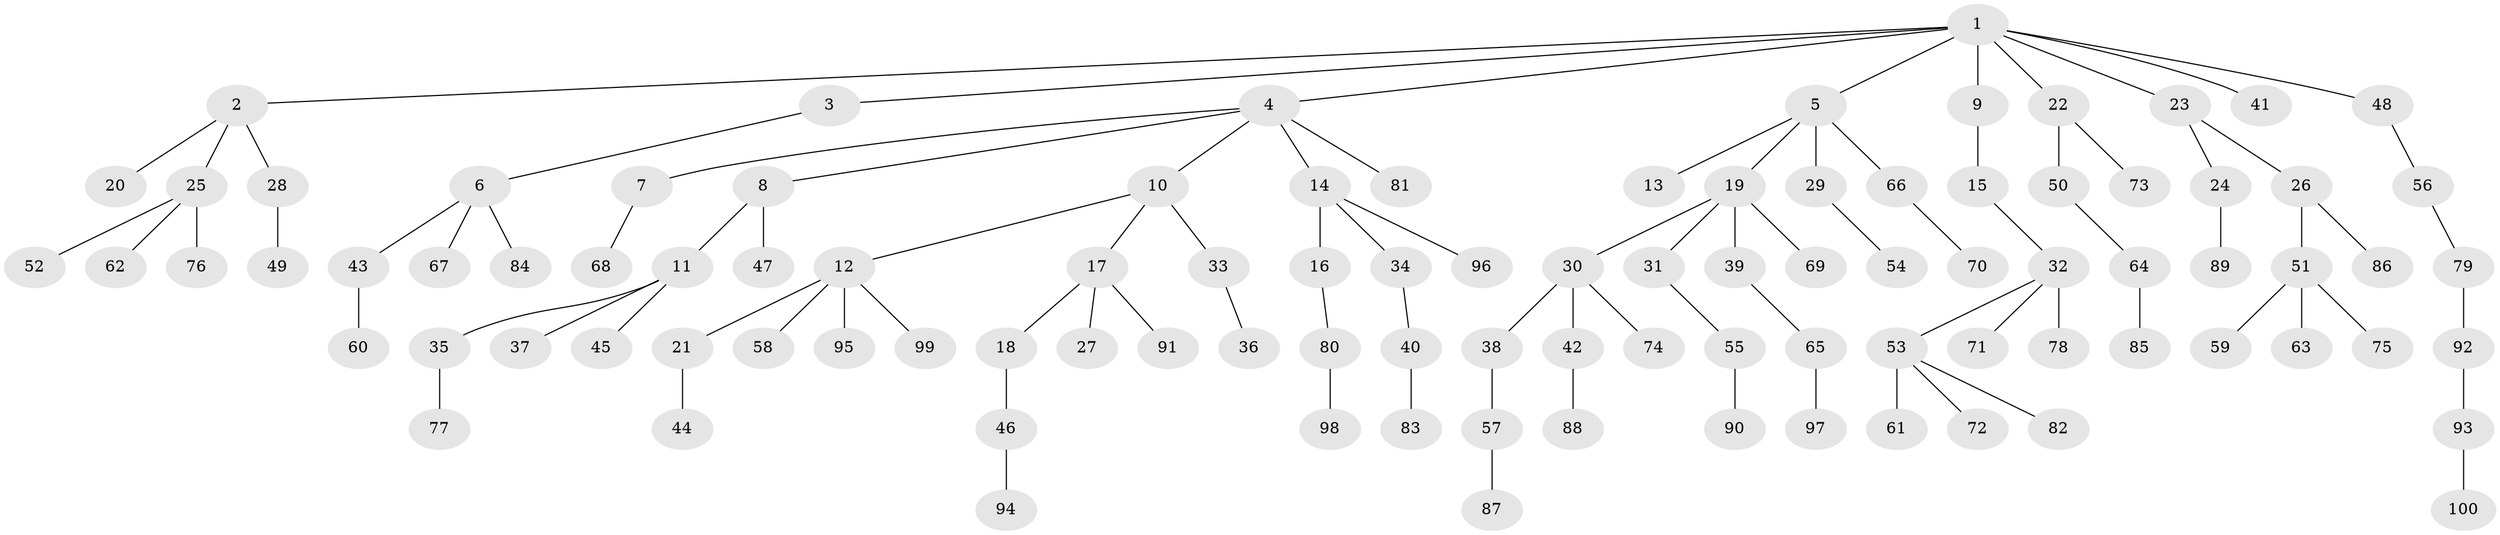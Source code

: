 // Generated by graph-tools (version 1.1) at 2025/38/02/21/25 10:38:55]
// undirected, 100 vertices, 99 edges
graph export_dot {
graph [start="1"]
  node [color=gray90,style=filled];
  1;
  2;
  3;
  4;
  5;
  6;
  7;
  8;
  9;
  10;
  11;
  12;
  13;
  14;
  15;
  16;
  17;
  18;
  19;
  20;
  21;
  22;
  23;
  24;
  25;
  26;
  27;
  28;
  29;
  30;
  31;
  32;
  33;
  34;
  35;
  36;
  37;
  38;
  39;
  40;
  41;
  42;
  43;
  44;
  45;
  46;
  47;
  48;
  49;
  50;
  51;
  52;
  53;
  54;
  55;
  56;
  57;
  58;
  59;
  60;
  61;
  62;
  63;
  64;
  65;
  66;
  67;
  68;
  69;
  70;
  71;
  72;
  73;
  74;
  75;
  76;
  77;
  78;
  79;
  80;
  81;
  82;
  83;
  84;
  85;
  86;
  87;
  88;
  89;
  90;
  91;
  92;
  93;
  94;
  95;
  96;
  97;
  98;
  99;
  100;
  1 -- 2;
  1 -- 3;
  1 -- 4;
  1 -- 5;
  1 -- 9;
  1 -- 22;
  1 -- 23;
  1 -- 41;
  1 -- 48;
  2 -- 20;
  2 -- 25;
  2 -- 28;
  3 -- 6;
  4 -- 7;
  4 -- 8;
  4 -- 10;
  4 -- 14;
  4 -- 81;
  5 -- 13;
  5 -- 19;
  5 -- 29;
  5 -- 66;
  6 -- 43;
  6 -- 67;
  6 -- 84;
  7 -- 68;
  8 -- 11;
  8 -- 47;
  9 -- 15;
  10 -- 12;
  10 -- 17;
  10 -- 33;
  11 -- 35;
  11 -- 37;
  11 -- 45;
  12 -- 21;
  12 -- 58;
  12 -- 95;
  12 -- 99;
  14 -- 16;
  14 -- 34;
  14 -- 96;
  15 -- 32;
  16 -- 80;
  17 -- 18;
  17 -- 27;
  17 -- 91;
  18 -- 46;
  19 -- 30;
  19 -- 31;
  19 -- 39;
  19 -- 69;
  21 -- 44;
  22 -- 50;
  22 -- 73;
  23 -- 24;
  23 -- 26;
  24 -- 89;
  25 -- 52;
  25 -- 62;
  25 -- 76;
  26 -- 51;
  26 -- 86;
  28 -- 49;
  29 -- 54;
  30 -- 38;
  30 -- 42;
  30 -- 74;
  31 -- 55;
  32 -- 53;
  32 -- 71;
  32 -- 78;
  33 -- 36;
  34 -- 40;
  35 -- 77;
  38 -- 57;
  39 -- 65;
  40 -- 83;
  42 -- 88;
  43 -- 60;
  46 -- 94;
  48 -- 56;
  50 -- 64;
  51 -- 59;
  51 -- 63;
  51 -- 75;
  53 -- 61;
  53 -- 72;
  53 -- 82;
  55 -- 90;
  56 -- 79;
  57 -- 87;
  64 -- 85;
  65 -- 97;
  66 -- 70;
  79 -- 92;
  80 -- 98;
  92 -- 93;
  93 -- 100;
}
